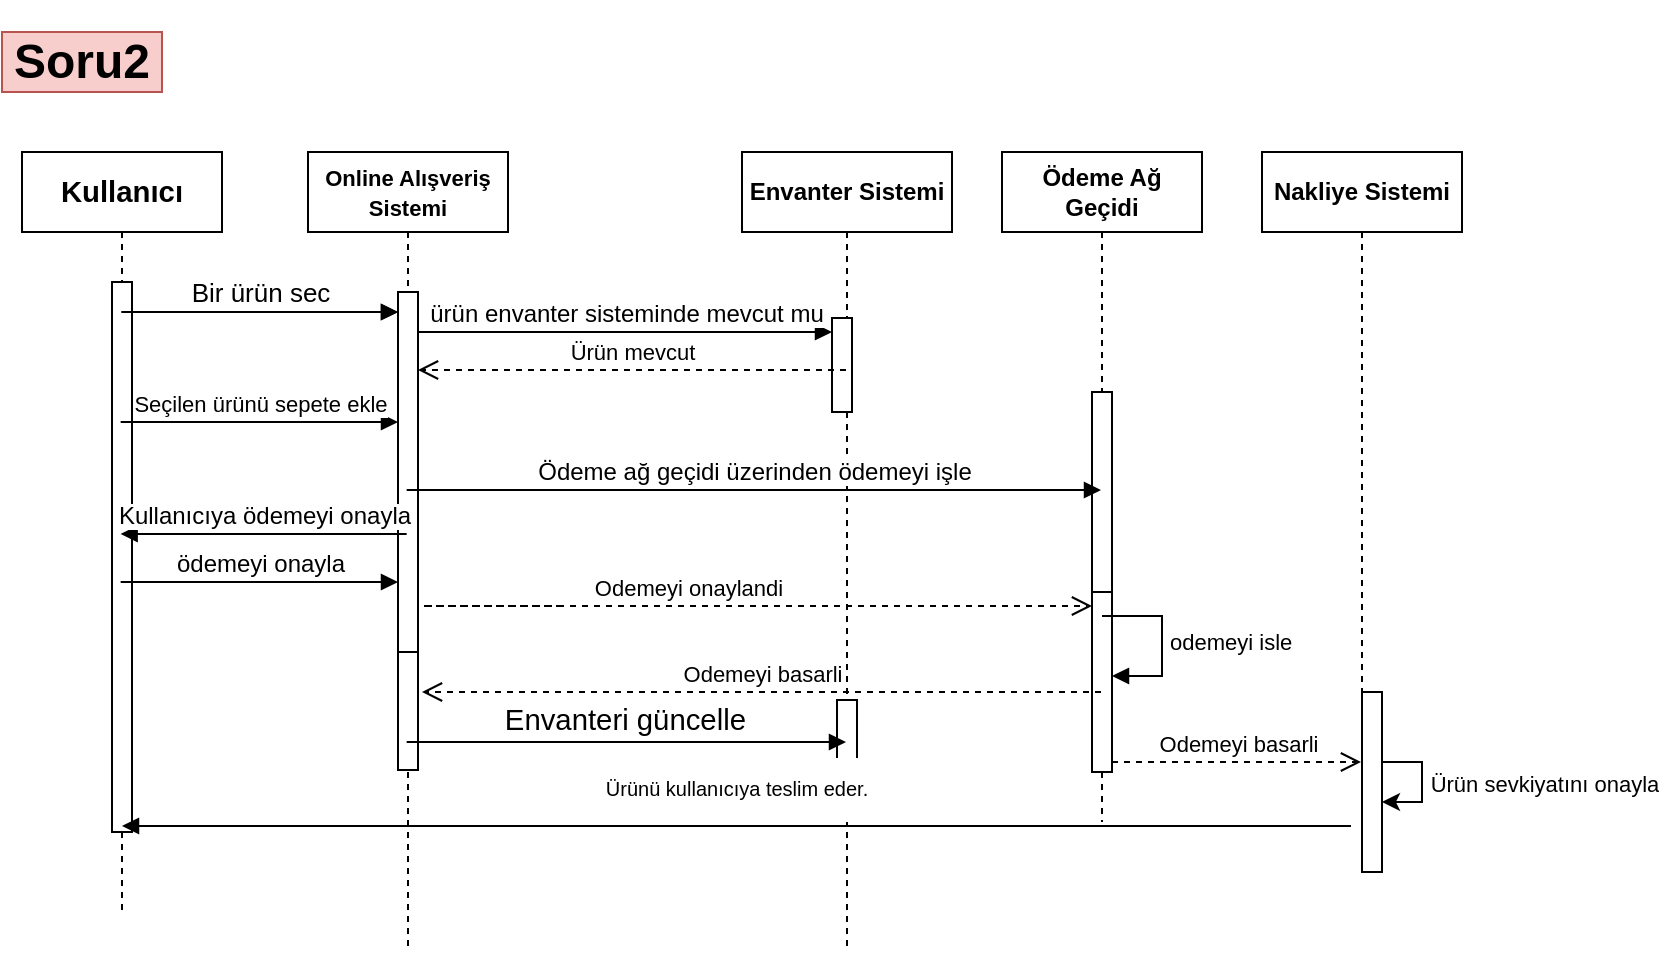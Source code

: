 <mxfile version="24.0.4" type="device">
  <diagram name="Page-1" id="2YBvvXClWsGukQMizWep">
    <mxGraphModel dx="918" dy="593" grid="1" gridSize="10" guides="1" tooltips="1" connect="1" arrows="1" fold="1" page="1" pageScale="1" pageWidth="850" pageHeight="1100" math="0" shadow="0">
      <root>
        <mxCell id="0" />
        <mxCell id="1" parent="0" />
        <mxCell id="aM9ryv3xv72pqoxQDRHE-1" value="&lt;b&gt;&lt;span style=&quot;line-height: 107%;&quot;&gt;&lt;font style=&quot;font-size: 11px;&quot;&gt;Online Alışveriş Sistemi&lt;/font&gt;&lt;/span&gt;&lt;/b&gt;" style="shape=umlLifeline;perimeter=lifelinePerimeter;whiteSpace=wrap;html=1;container=0;dropTarget=0;collapsible=0;recursiveResize=0;outlineConnect=0;portConstraint=eastwest;newEdgeStyle={&quot;edgeStyle&quot;:&quot;elbowEdgeStyle&quot;,&quot;elbow&quot;:&quot;vertical&quot;,&quot;curved&quot;:0,&quot;rounded&quot;:0};" parent="1" vertex="1">
          <mxGeometry x="163" y="80" width="100" height="300" as="geometry" />
        </mxCell>
        <mxCell id="aM9ryv3xv72pqoxQDRHE-2" value="" style="html=1;points=[];perimeter=orthogonalPerimeter;outlineConnect=0;targetShapes=umlLifeline;portConstraint=eastwest;newEdgeStyle={&quot;edgeStyle&quot;:&quot;elbowEdgeStyle&quot;,&quot;elbow&quot;:&quot;vertical&quot;,&quot;curved&quot;:0,&quot;rounded&quot;:0};" parent="aM9ryv3xv72pqoxQDRHE-1" vertex="1">
          <mxGeometry x="45" y="70" width="10" height="190" as="geometry" />
        </mxCell>
        <mxCell id="aM9ryv3xv72pqoxQDRHE-5" value="&lt;b&gt;&lt;span style=&quot;line-height: 12.84px;&quot;&gt;Envanter Sistemi&lt;/span&gt;&lt;/b&gt;" style="shape=umlLifeline;perimeter=lifelinePerimeter;whiteSpace=wrap;html=1;container=0;dropTarget=0;collapsible=0;recursiveResize=0;outlineConnect=0;portConstraint=eastwest;newEdgeStyle={&quot;edgeStyle&quot;:&quot;elbowEdgeStyle&quot;,&quot;elbow&quot;:&quot;vertical&quot;,&quot;curved&quot;:0,&quot;rounded&quot;:0};" parent="1" vertex="1">
          <mxGeometry x="380" y="80" width="105" height="400" as="geometry" />
        </mxCell>
        <mxCell id="bWho9EhT9x6A9DE35EJu-11" value="" style="html=1;points=[[0,0,0,0,5],[0,1,0,0,-5],[1,0,0,0,5],[1,1,0,0,-5]];perimeter=orthogonalPerimeter;outlineConnect=0;targetShapes=umlLifeline;portConstraint=eastwest;newEdgeStyle={&quot;curved&quot;:0,&quot;rounded&quot;:0};" vertex="1" parent="aM9ryv3xv72pqoxQDRHE-5">
          <mxGeometry x="45" y="83" width="10" height="47" as="geometry" />
        </mxCell>
        <mxCell id="bWho9EhT9x6A9DE35EJu-27" value="" style="html=1;points=[[0,0,0,0,5],[0,1,0,0,-5],[1,0,0,0,5],[1,1,0,0,-5]];perimeter=orthogonalPerimeter;outlineConnect=0;targetShapes=umlLifeline;portConstraint=eastwest;newEdgeStyle={&quot;curved&quot;:0,&quot;rounded&quot;:0};" vertex="1" parent="aM9ryv3xv72pqoxQDRHE-5">
          <mxGeometry x="47.5" y="274" width="10" height="40" as="geometry" />
        </mxCell>
        <mxCell id="2NSwki0RuKQBfY8C86ou-9" value="&lt;b&gt;&lt;span style=&quot;font-size:11.0pt;line-height:107%;&lt;br/&gt;font-family:&amp;quot;Calibri&amp;quot;,sans-serif;mso-ascii-theme-font:minor-latin;mso-fareast-font-family:&lt;br/&gt;Calibri;mso-fareast-theme-font:minor-latin;mso-hansi-theme-font:minor-latin;&lt;br/&gt;mso-bidi-font-family:Arial;mso-bidi-theme-font:minor-bidi;mso-ansi-language:&lt;br/&gt;TR;mso-fareast-language:EN-US;mso-bidi-language:AR-SA&quot;&gt;Kullanıcı&lt;/span&gt;&lt;/b&gt;" style="shape=umlLifeline;perimeter=lifelinePerimeter;whiteSpace=wrap;html=1;container=1;dropTarget=0;collapsible=0;recursiveResize=0;outlineConnect=0;portConstraint=eastwest;newEdgeStyle={&quot;curved&quot;:0,&quot;rounded&quot;:0};" parent="1" vertex="1">
          <mxGeometry x="20" y="80" width="100" height="300" as="geometry" />
        </mxCell>
        <mxCell id="2NSwki0RuKQBfY8C86ou-4" value="" style="html=1;points=[];perimeter=orthogonalPerimeter;outlineConnect=0;targetShapes=umlLifeline;portConstraint=eastwest;newEdgeStyle={&quot;edgeStyle&quot;:&quot;elbowEdgeStyle&quot;,&quot;elbow&quot;:&quot;vertical&quot;,&quot;curved&quot;:0,&quot;rounded&quot;:0};" parent="2NSwki0RuKQBfY8C86ou-9" vertex="1">
          <mxGeometry x="45" y="65" width="10" height="190" as="geometry" />
        </mxCell>
        <mxCell id="2NSwki0RuKQBfY8C86ou-12" value="&lt;span style=&quot;line-height: 107%; font-size: 13px;&quot;&gt;Bir ürün sec&lt;/span&gt;" style="html=1;verticalAlign=bottom;endArrow=block;curved=0;rounded=0;" parent="1" edge="1">
          <mxGeometry width="80" relative="1" as="geometry">
            <mxPoint x="69.63" y="160" as="sourcePoint" />
            <mxPoint x="208" y="160" as="targetPoint" />
          </mxGeometry>
        </mxCell>
        <mxCell id="2NSwki0RuKQBfY8C86ou-13" value="&lt;h1&gt;Soru2&lt;/h1&gt;" style="html=1;whiteSpace=wrap;fillColor=#f8cecc;strokeColor=#b85450;" parent="1" vertex="1">
          <mxGeometry x="10" y="20" width="80" height="30" as="geometry" />
        </mxCell>
        <mxCell id="bWho9EhT9x6A9DE35EJu-1" value="&lt;b&gt;&lt;span style=&quot;line-height: 107%;&quot;&gt;&lt;font style=&quot;font-size: 11px;&quot;&gt;Online Alışveriş Sistemi&lt;/font&gt;&lt;/span&gt;&lt;/b&gt;" style="shape=umlLifeline;perimeter=lifelinePerimeter;whiteSpace=wrap;html=1;container=0;dropTarget=0;collapsible=0;recursiveResize=0;outlineConnect=0;portConstraint=eastwest;newEdgeStyle={&quot;edgeStyle&quot;:&quot;elbowEdgeStyle&quot;,&quot;elbow&quot;:&quot;vertical&quot;,&quot;curved&quot;:0,&quot;rounded&quot;:0};" vertex="1" parent="1">
          <mxGeometry x="163" y="80" width="100" height="400" as="geometry" />
        </mxCell>
        <mxCell id="bWho9EhT9x6A9DE35EJu-2" value="" style="html=1;points=[];perimeter=orthogonalPerimeter;outlineConnect=0;targetShapes=umlLifeline;portConstraint=eastwest;newEdgeStyle={&quot;edgeStyle&quot;:&quot;elbowEdgeStyle&quot;,&quot;elbow&quot;:&quot;vertical&quot;,&quot;curved&quot;:0,&quot;rounded&quot;:0};" vertex="1" parent="bWho9EhT9x6A9DE35EJu-1">
          <mxGeometry x="45" y="70" width="10" height="190" as="geometry" />
        </mxCell>
        <mxCell id="bWho9EhT9x6A9DE35EJu-30" value="" style="html=1;points=[[0,0,0,0,5],[0,1,0,0,-5],[1,0,0,0,5],[1,1,0,0,-5]];perimeter=orthogonalPerimeter;outlineConnect=0;targetShapes=umlLifeline;portConstraint=eastwest;newEdgeStyle={&quot;curved&quot;:0,&quot;rounded&quot;:0};" vertex="1" parent="bWho9EhT9x6A9DE35EJu-1">
          <mxGeometry x="45" y="250" width="10" height="59" as="geometry" />
        </mxCell>
        <mxCell id="bWho9EhT9x6A9DE35EJu-4" value="&lt;span style=&quot;line-height: 107%; font-family: Calibri, sans-serif;&quot;&gt;&lt;font style=&quot;font-size: 12px;&quot;&gt;ürün envanter sisteminde mevcut mu&lt;/font&gt;&lt;/span&gt;" style="html=1;verticalAlign=bottom;endArrow=block;edgeStyle=elbowEdgeStyle;elbow=vertical;curved=0;rounded=0;" edge="1" parent="1" target="bWho9EhT9x6A9DE35EJu-11">
          <mxGeometry relative="1" as="geometry">
            <mxPoint x="218" y="170" as="sourcePoint" />
            <Array as="points">
              <mxPoint x="220" y="170" />
            </Array>
            <mxPoint x="396.0" y="170" as="targetPoint" />
          </mxGeometry>
        </mxCell>
        <mxCell id="bWho9EhT9x6A9DE35EJu-5" value="Ürün mevcut" style="html=1;verticalAlign=bottom;endArrow=open;dashed=1;endSize=8;edgeStyle=elbowEdgeStyle;elbow=vertical;curved=0;rounded=0;" edge="1" parent="1" source="aM9ryv3xv72pqoxQDRHE-5">
          <mxGeometry relative="1" as="geometry">
            <mxPoint x="218" y="189" as="targetPoint" />
            <Array as="points">
              <mxPoint x="230" y="189" />
            </Array>
            <mxPoint x="396.0" y="189" as="sourcePoint" />
          </mxGeometry>
        </mxCell>
        <mxCell id="bWho9EhT9x6A9DE35EJu-6" value="&lt;b&gt;&lt;span style=&quot;font-size:11.0pt;line-height:107%;&lt;br/&gt;font-family:&amp;quot;Calibri&amp;quot;,sans-serif;mso-ascii-theme-font:minor-latin;mso-fareast-font-family:&lt;br/&gt;Calibri;mso-fareast-theme-font:minor-latin;mso-hansi-theme-font:minor-latin;&lt;br/&gt;mso-bidi-font-family:Arial;mso-bidi-theme-font:minor-bidi;mso-ansi-language:&lt;br/&gt;TR;mso-fareast-language:EN-US;mso-bidi-language:AR-SA&quot;&gt;Kullanıcı&lt;/span&gt;&lt;/b&gt;" style="shape=umlLifeline;perimeter=lifelinePerimeter;whiteSpace=wrap;html=1;container=1;dropTarget=0;collapsible=0;recursiveResize=0;outlineConnect=0;portConstraint=eastwest;newEdgeStyle={&quot;curved&quot;:0,&quot;rounded&quot;:0};" vertex="1" parent="1">
          <mxGeometry x="20" y="80" width="100" height="380" as="geometry" />
        </mxCell>
        <mxCell id="bWho9EhT9x6A9DE35EJu-7" value="" style="html=1;points=[];perimeter=orthogonalPerimeter;outlineConnect=0;targetShapes=umlLifeline;portConstraint=eastwest;newEdgeStyle={&quot;edgeStyle&quot;:&quot;elbowEdgeStyle&quot;,&quot;elbow&quot;:&quot;vertical&quot;,&quot;curved&quot;:0,&quot;rounded&quot;:0};" vertex="1" parent="bWho9EhT9x6A9DE35EJu-6">
          <mxGeometry x="45" y="65" width="10" height="275" as="geometry" />
        </mxCell>
        <mxCell id="bWho9EhT9x6A9DE35EJu-8" value="" style="html=1;verticalAlign=bottom;endArrow=block;curved=0;rounded=0;" edge="1" parent="1">
          <mxGeometry x="0.003" width="80" relative="1" as="geometry">
            <mxPoint x="69.63" y="160" as="sourcePoint" />
            <mxPoint x="208" y="160" as="targetPoint" />
            <mxPoint as="offset" />
          </mxGeometry>
        </mxCell>
        <mxCell id="bWho9EhT9x6A9DE35EJu-13" value="&lt;b&gt;&lt;span style=&quot;line-height: 107%; font-family: Calibri, sans-serif;&quot;&gt;Ödeme Ağ Geçidi&lt;/span&gt;&lt;/b&gt;" style="shape=umlLifeline;perimeter=lifelinePerimeter;whiteSpace=wrap;html=1;container=1;dropTarget=0;collapsible=0;recursiveResize=0;outlineConnect=0;portConstraint=eastwest;newEdgeStyle={&quot;curved&quot;:0,&quot;rounded&quot;:0};" vertex="1" parent="1">
          <mxGeometry x="510" y="80" width="100" height="335" as="geometry" />
        </mxCell>
        <mxCell id="bWho9EhT9x6A9DE35EJu-18" value="" style="html=1;points=[[0,0,0,0,5],[0,1,0,0,-5],[1,0,0,0,5],[1,1,0,0,-5]];perimeter=orthogonalPerimeter;outlineConnect=0;targetShapes=umlLifeline;portConstraint=eastwest;newEdgeStyle={&quot;curved&quot;:0,&quot;rounded&quot;:0};" vertex="1" parent="bWho9EhT9x6A9DE35EJu-13">
          <mxGeometry x="45" y="120" width="10" height="100" as="geometry" />
        </mxCell>
        <mxCell id="bWho9EhT9x6A9DE35EJu-19" value="" style="html=1;points=[[0,0,0,0,5],[0,1,0,0,-5],[1,0,0,0,5],[1,1,0,0,-5]];perimeter=orthogonalPerimeter;outlineConnect=0;targetShapes=umlLifeline;portConstraint=eastwest;newEdgeStyle={&quot;curved&quot;:0,&quot;rounded&quot;:0};" vertex="1" parent="bWho9EhT9x6A9DE35EJu-13">
          <mxGeometry x="45" y="220" width="10" height="90" as="geometry" />
        </mxCell>
        <mxCell id="bWho9EhT9x6A9DE35EJu-14" value="&lt;span style=&quot;line-height: 107%; font-family: Calibri, sans-serif;&quot;&gt;Seçilen ürünü sepete ekle&lt;/span&gt;" style="html=1;verticalAlign=bottom;endArrow=block;curved=0;rounded=0;" edge="1" parent="1">
          <mxGeometry width="80" relative="1" as="geometry">
            <mxPoint x="69.324" y="215" as="sourcePoint" />
            <mxPoint x="208" y="215" as="targetPoint" />
          </mxGeometry>
        </mxCell>
        <mxCell id="bWho9EhT9x6A9DE35EJu-15" value="&lt;b&gt;&lt;span style=&quot;line-height: 107%; font-family: Calibri, sans-serif;&quot;&gt;Nakliye Sistemi&lt;/span&gt;&lt;/b&gt;" style="shape=umlLifeline;perimeter=lifelinePerimeter;whiteSpace=wrap;html=1;container=1;dropTarget=0;collapsible=0;recursiveResize=0;outlineConnect=0;portConstraint=eastwest;newEdgeStyle={&quot;curved&quot;:0,&quot;rounded&quot;:0};" vertex="1" parent="1">
          <mxGeometry x="640" y="80" width="100" height="360" as="geometry" />
        </mxCell>
        <mxCell id="bWho9EhT9x6A9DE35EJu-22" value="" style="html=1;points=[[0,0,0,0,5],[0,1,0,0,-5],[1,0,0,0,5],[1,1,0,0,-5]];perimeter=orthogonalPerimeter;outlineConnect=0;targetShapes=umlLifeline;portConstraint=eastwest;newEdgeStyle={&quot;curved&quot;:0,&quot;rounded&quot;:0};" vertex="1" parent="bWho9EhT9x6A9DE35EJu-15">
          <mxGeometry x="50" y="270" width="10" height="90" as="geometry" />
        </mxCell>
        <mxCell id="bWho9EhT9x6A9DE35EJu-37" style="edgeStyle=orthogonalEdgeStyle;rounded=0;orthogonalLoop=1;jettySize=auto;html=1;curved=0;" edge="1" parent="bWho9EhT9x6A9DE35EJu-15" source="bWho9EhT9x6A9DE35EJu-22" target="bWho9EhT9x6A9DE35EJu-22">
          <mxGeometry relative="1" as="geometry">
            <mxPoint x="90" y="410" as="sourcePoint" />
            <mxPoint x="90" y="450" as="targetPoint" />
          </mxGeometry>
        </mxCell>
        <mxCell id="bWho9EhT9x6A9DE35EJu-38" value="&lt;span style=&quot;line-height: 107%; font-family: Calibri, sans-serif;&quot;&gt;&lt;font style=&quot;font-size: 11px;&quot;&gt;Ürün sevkiyatını onayla&lt;/font&gt;&lt;/span&gt;" style="edgeLabel;html=1;align=center;verticalAlign=middle;resizable=0;points=[];" vertex="1" connectable="0" parent="bWho9EhT9x6A9DE35EJu-37">
          <mxGeometry x="-0.343" y="-1" relative="1" as="geometry">
            <mxPoint x="61" y="10" as="offset" />
          </mxGeometry>
        </mxCell>
        <mxCell id="bWho9EhT9x6A9DE35EJu-16" value="&lt;span style=&quot;font-size: 12px; line-height: 107%; font-family: Calibri, sans-serif;&quot;&gt;Ödeme ağ geçidi üzerinden ödemeyi işle&lt;/span&gt;" style="html=1;verticalAlign=bottom;endArrow=block;curved=0;rounded=0;" edge="1" parent="1">
          <mxGeometry x="0.003" width="80" relative="1" as="geometry">
            <mxPoint x="212.324" y="249" as="sourcePoint" />
            <mxPoint x="559.5" y="249" as="targetPoint" />
            <mxPoint as="offset" />
          </mxGeometry>
        </mxCell>
        <mxCell id="bWho9EhT9x6A9DE35EJu-17" value="&lt;span style=&quot;font-size: 12px; line-height: 107%; font-family: Calibri, sans-serif;&quot;&gt;Kullanıcıya ödemeyi onayla&lt;/span&gt;" style="html=1;verticalAlign=bottom;endArrow=block;curved=0;rounded=0;" edge="1" parent="1">
          <mxGeometry width="80" relative="1" as="geometry">
            <mxPoint x="212.324" y="271" as="sourcePoint" />
            <mxPoint x="69.324" y="271" as="targetPoint" />
          </mxGeometry>
        </mxCell>
        <mxCell id="bWho9EhT9x6A9DE35EJu-25" value="&lt;p style=&quot;font-size: 10px;&quot; class=&quot;MsoListParagraph&quot;&gt;Ürünü kullanıcıya teslim eder.&lt;/p&gt;" style="html=1;verticalAlign=bottom;endArrow=block;curved=0;rounded=0;" edge="1" parent="1">
          <mxGeometry width="80" relative="1" as="geometry">
            <mxPoint x="684.5" y="417" as="sourcePoint" />
            <mxPoint x="70" y="417" as="targetPoint" />
          </mxGeometry>
        </mxCell>
        <mxCell id="bWho9EhT9x6A9DE35EJu-29" value="&lt;span style=&quot;text-align: center;&quot;&gt;odemeyi isle&lt;/span&gt;" style="html=1;align=left;spacingLeft=2;endArrow=block;rounded=0;edgeStyle=orthogonalEdgeStyle;curved=0;rounded=0;" edge="1" parent="1">
          <mxGeometry relative="1" as="geometry">
            <mxPoint x="560" y="312" as="sourcePoint" />
            <Array as="points">
              <mxPoint x="590" y="342" />
            </Array>
            <mxPoint x="565" y="342" as="targetPoint" />
          </mxGeometry>
        </mxCell>
        <mxCell id="bWho9EhT9x6A9DE35EJu-31" value="&lt;span style=&quot;font-size:11.0pt;line-height:107%;&lt;br/&gt;font-family:&amp;quot;Calibri&amp;quot;,sans-serif;mso-ascii-theme-font:minor-latin;mso-fareast-font-family:&lt;br/&gt;Calibri;mso-fareast-theme-font:minor-latin;mso-hansi-theme-font:minor-latin;&lt;br/&gt;mso-bidi-font-family:Arial;mso-bidi-theme-font:minor-bidi;mso-ansi-language:&lt;br/&gt;TR;mso-fareast-language:EN-US;mso-bidi-language:AR-SA&quot;&gt;&amp;nbsp;Envanteri güncelle&lt;span style=&quot;white-space: pre;&quot;&gt;&#x9;&lt;/span&gt;&lt;/span&gt;" style="html=1;verticalAlign=bottom;endArrow=block;curved=0;rounded=0;" edge="1" parent="1">
          <mxGeometry width="80" relative="1" as="geometry">
            <mxPoint x="212.324" y="375" as="sourcePoint" />
            <mxPoint x="432" y="375" as="targetPoint" />
          </mxGeometry>
        </mxCell>
        <mxCell id="bWho9EhT9x6A9DE35EJu-32" value="&lt;span style=&quot;font-size: 12px; line-height: 107%; font-family: Calibri, sans-serif;&quot;&gt;ödemeyi onayla&lt;/span&gt;" style="html=1;verticalAlign=bottom;endArrow=block;curved=0;rounded=0;" edge="1" parent="1">
          <mxGeometry width="80" relative="1" as="geometry">
            <mxPoint x="69.324" y="295" as="sourcePoint" />
            <mxPoint x="208" y="295" as="targetPoint" />
          </mxGeometry>
        </mxCell>
        <mxCell id="bWho9EhT9x6A9DE35EJu-34" value="Odemeyi basarli" style="html=1;verticalAlign=bottom;endArrow=open;dashed=1;endSize=8;edgeStyle=elbowEdgeStyle;elbow=vertical;curved=0;rounded=0;" edge="1" parent="1" source="bWho9EhT9x6A9DE35EJu-13">
          <mxGeometry relative="1" as="geometry">
            <mxPoint x="220" y="350" as="targetPoint" />
            <Array as="points" />
            <mxPoint x="442" y="344" as="sourcePoint" />
          </mxGeometry>
        </mxCell>
        <mxCell id="bWho9EhT9x6A9DE35EJu-35" value="Odemeyi onaylandi" style="html=1;verticalAlign=bottom;endArrow=open;dashed=1;endSize=8;edgeStyle=elbowEdgeStyle;elbow=vertical;curved=0;rounded=0;" edge="1" parent="1">
          <mxGeometry relative="1" as="geometry">
            <mxPoint x="555" y="307" as="targetPoint" />
            <Array as="points">
              <mxPoint x="220" y="307" />
            </Array>
            <mxPoint x="290" y="307" as="sourcePoint" />
          </mxGeometry>
        </mxCell>
        <mxCell id="bWho9EhT9x6A9DE35EJu-36" value="Odemeyi basarli" style="html=1;verticalAlign=bottom;endArrow=open;dashed=1;endSize=8;edgeStyle=elbowEdgeStyle;elbow=vertical;curved=0;rounded=0;exitX=1;exitY=1;exitDx=0;exitDy=-5;exitPerimeter=0;" edge="1" parent="1" source="bWho9EhT9x6A9DE35EJu-19" target="bWho9EhT9x6A9DE35EJu-15">
          <mxGeometry relative="1" as="geometry">
            <mxPoint x="360" y="378.88" as="targetPoint" />
            <Array as="points" />
            <mxPoint x="700" y="379.88" as="sourcePoint" />
          </mxGeometry>
        </mxCell>
      </root>
    </mxGraphModel>
  </diagram>
</mxfile>
